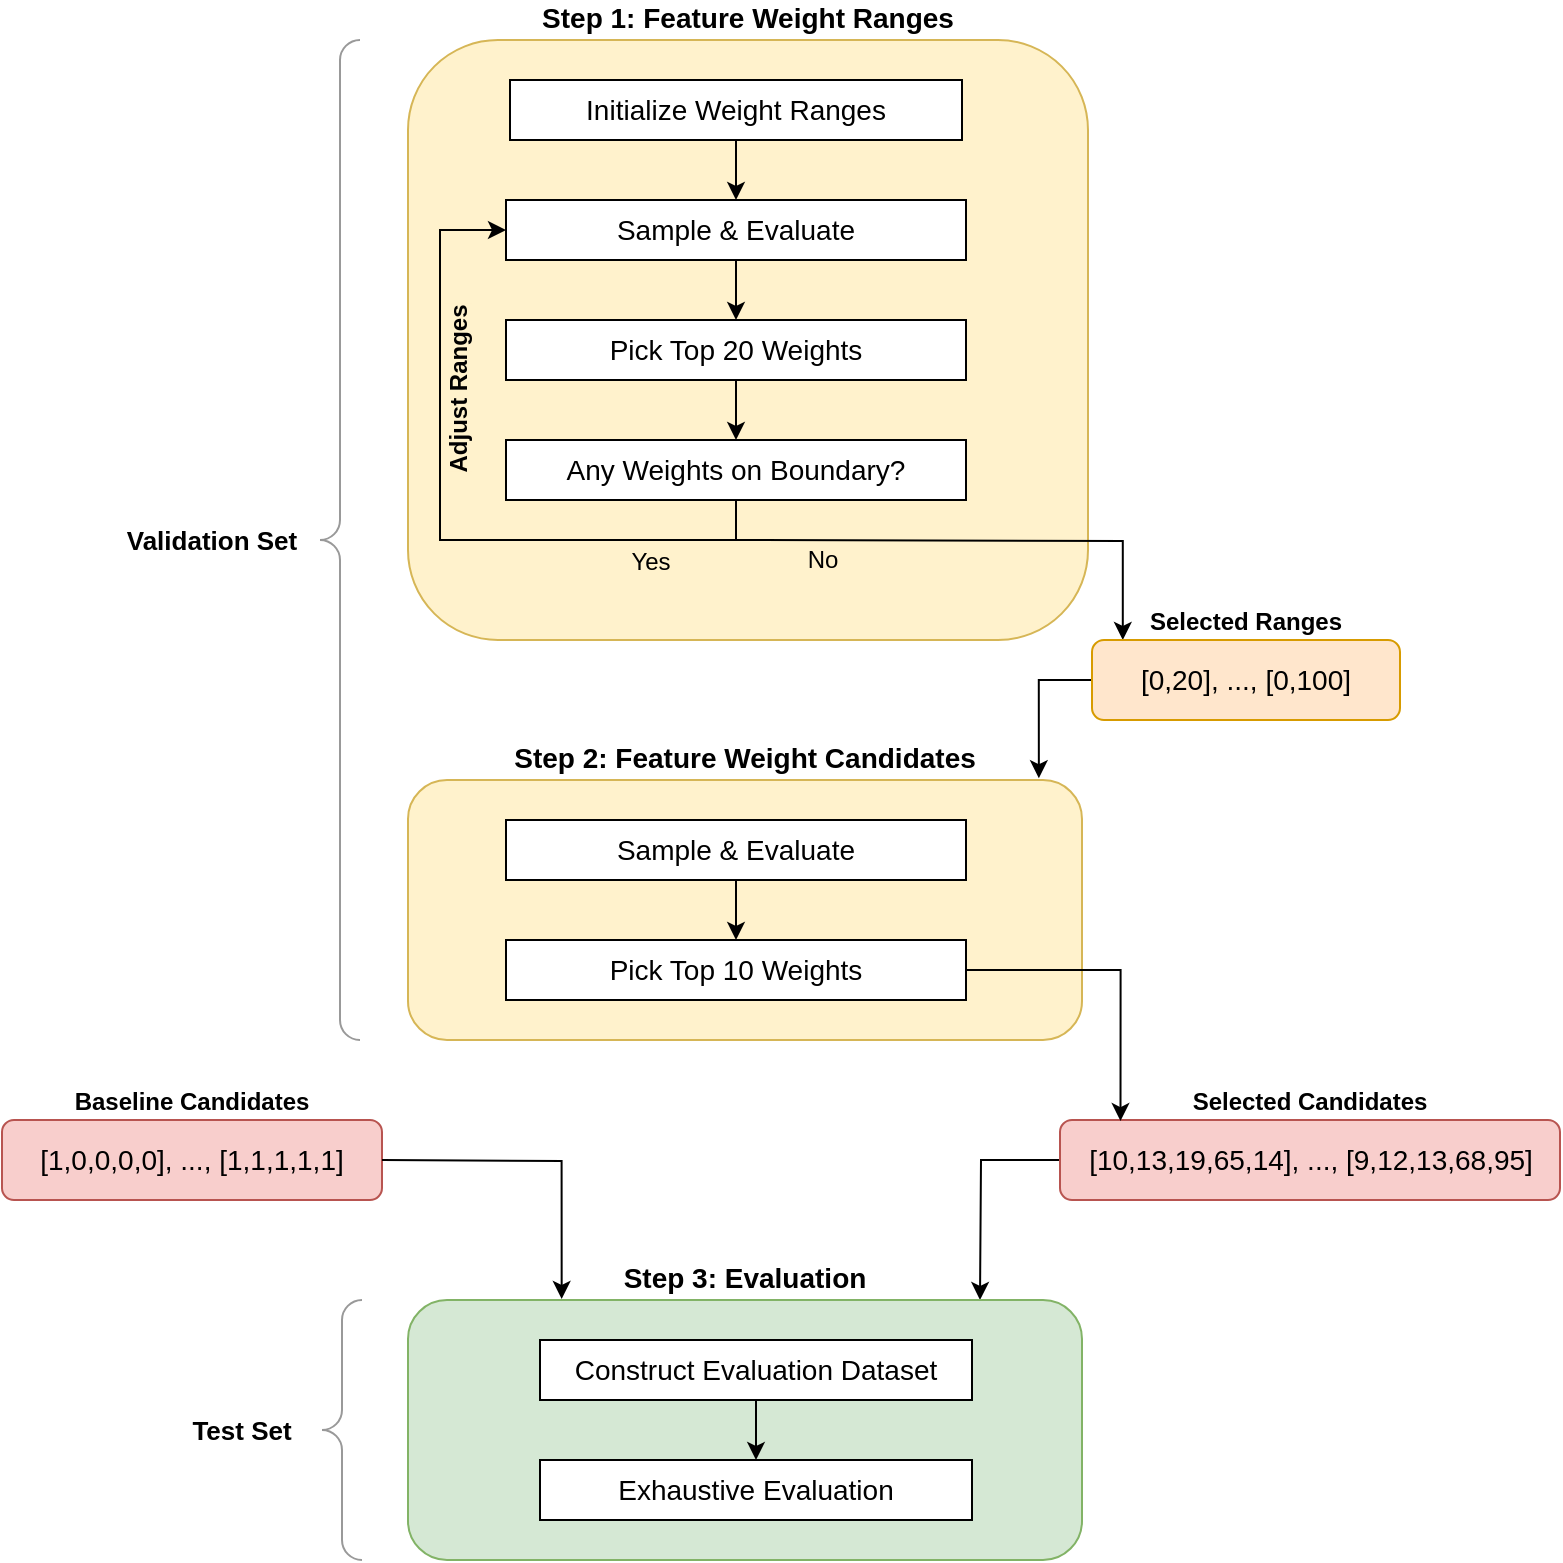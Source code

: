 <mxfile version="21.7.5" type="device">
  <diagram name="Page-1" id="AkBH5rWUtdGwlVYRP-Na">
    <mxGraphModel dx="1026" dy="743" grid="1" gridSize="10" guides="1" tooltips="1" connect="1" arrows="1" fold="1" page="1" pageScale="1" pageWidth="827" pageHeight="1169" math="0" shadow="0">
      <root>
        <mxCell id="0" />
        <mxCell id="1" parent="0" />
        <mxCell id="ihWQYlzwukCFDOgHnnIs-2" value="&lt;b&gt;&lt;font style=&quot;font-size: 14px;&quot;&gt;Step 1: Feature Weight Ranges&lt;/font&gt;&lt;/b&gt;" style="rounded=1;whiteSpace=wrap;html=1;labelPosition=center;verticalLabelPosition=top;align=center;verticalAlign=bottom;fillColor=#fff2cc;strokeColor=#d6b656;" parent="1" vertex="1">
          <mxGeometry x="244" y="40" width="340" height="300" as="geometry" />
        </mxCell>
        <mxCell id="BaJBtz9wntZjQThfsi36-2" style="edgeStyle=orthogonalEdgeStyle;rounded=0;orthogonalLoop=1;jettySize=auto;html=1;" parent="1" source="ihWQYlzwukCFDOgHnnIs-32" edge="1">
          <mxGeometry relative="1" as="geometry">
            <mxPoint x="530" y="670" as="targetPoint" />
          </mxGeometry>
        </mxCell>
        <mxCell id="ihWQYlzwukCFDOgHnnIs-32" value="&lt;b&gt;Selected Candidates&lt;/b&gt;" style="rounded=1;whiteSpace=wrap;html=1;labelPosition=center;verticalLabelPosition=top;align=center;verticalAlign=bottom;fillColor=#f8cecc;strokeColor=#b85450;" parent="1" vertex="1">
          <mxGeometry x="570" y="580" width="250" height="40" as="geometry" />
        </mxCell>
        <mxCell id="ihWQYlzwukCFDOgHnnIs-17" value="" style="edgeStyle=orthogonalEdgeStyle;rounded=0;orthogonalLoop=1;jettySize=auto;html=1;" parent="1" source="ihWQYlzwukCFDOgHnnIs-3" target="ihWQYlzwukCFDOgHnnIs-4" edge="1">
          <mxGeometry relative="1" as="geometry" />
        </mxCell>
        <mxCell id="ihWQYlzwukCFDOgHnnIs-3" value="&lt;font style=&quot;font-size: 14px;&quot;&gt;Initialize Weight Ranges&lt;/font&gt;" style="rounded=0;whiteSpace=wrap;html=1;" parent="1" vertex="1">
          <mxGeometry x="295" y="60" width="226" height="30" as="geometry" />
        </mxCell>
        <mxCell id="ihWQYlzwukCFDOgHnnIs-19" value="" style="edgeStyle=orthogonalEdgeStyle;rounded=0;orthogonalLoop=1;jettySize=auto;html=1;" parent="1" source="ihWQYlzwukCFDOgHnnIs-4" target="ihWQYlzwukCFDOgHnnIs-18" edge="1">
          <mxGeometry relative="1" as="geometry" />
        </mxCell>
        <mxCell id="ihWQYlzwukCFDOgHnnIs-4" value="&lt;font style=&quot;font-size: 14px;&quot;&gt;Sample &amp;amp; Evaluate&lt;/font&gt;" style="whiteSpace=wrap;html=1;rounded=0;" parent="1" vertex="1">
          <mxGeometry x="293" y="120" width="230" height="30" as="geometry" />
        </mxCell>
        <mxCell id="ihWQYlzwukCFDOgHnnIs-11" value="&lt;b&gt;&lt;font style=&quot;font-size: 14px;&quot;&gt;Step 2: Feature Weight Candidates&lt;/font&gt;&lt;/b&gt;" style="rounded=1;whiteSpace=wrap;html=1;labelPosition=center;verticalLabelPosition=top;align=center;verticalAlign=bottom;fillColor=#fff2cc;strokeColor=#d6b656;" parent="1" vertex="1">
          <mxGeometry x="244" y="410" width="337" height="130" as="geometry" />
        </mxCell>
        <mxCell id="ihWQYlzwukCFDOgHnnIs-14" value="&lt;b&gt;&lt;font style=&quot;font-size: 14px;&quot;&gt;Step 3: Evaluation&lt;/font&gt;&lt;/b&gt;" style="rounded=1;whiteSpace=wrap;html=1;labelPosition=center;verticalLabelPosition=top;align=center;verticalAlign=bottom;fillColor=#d5e8d4;strokeColor=#82b366;" parent="1" vertex="1">
          <mxGeometry x="244" y="670" width="337" height="130" as="geometry" />
        </mxCell>
        <mxCell id="ihWQYlzwukCFDOgHnnIs-27" value="" style="edgeStyle=orthogonalEdgeStyle;rounded=0;orthogonalLoop=1;jettySize=auto;html=1;" parent="1" source="ihWQYlzwukCFDOgHnnIs-15" target="ihWQYlzwukCFDOgHnnIs-16" edge="1">
          <mxGeometry relative="1" as="geometry" />
        </mxCell>
        <mxCell id="ihWQYlzwukCFDOgHnnIs-15" value="&lt;font style=&quot;font-size: 14px;&quot;&gt;Construct Evaluation Dataset&lt;/font&gt;" style="whiteSpace=wrap;html=1;rounded=0;" parent="1" vertex="1">
          <mxGeometry x="310" y="690" width="216" height="30" as="geometry" />
        </mxCell>
        <mxCell id="ihWQYlzwukCFDOgHnnIs-16" value="&lt;font style=&quot;font-size: 14px;&quot;&gt;Exhaustive Evaluation&lt;/font&gt;" style="whiteSpace=wrap;html=1;rounded=0;" parent="1" vertex="1">
          <mxGeometry x="310" y="750" width="216" height="30" as="geometry" />
        </mxCell>
        <mxCell id="ihWQYlzwukCFDOgHnnIs-21" value="" style="edgeStyle=orthogonalEdgeStyle;rounded=0;orthogonalLoop=1;jettySize=auto;html=1;" parent="1" source="ihWQYlzwukCFDOgHnnIs-18" target="ihWQYlzwukCFDOgHnnIs-20" edge="1">
          <mxGeometry relative="1" as="geometry" />
        </mxCell>
        <mxCell id="ihWQYlzwukCFDOgHnnIs-18" value="&lt;font style=&quot;font-size: 14px;&quot;&gt;Pick Top 20 Weights&lt;/font&gt;" style="whiteSpace=wrap;html=1;rounded=0;" parent="1" vertex="1">
          <mxGeometry x="293" y="180" width="230" height="30" as="geometry" />
        </mxCell>
        <mxCell id="ihWQYlzwukCFDOgHnnIs-23" style="edgeStyle=orthogonalEdgeStyle;rounded=0;orthogonalLoop=1;jettySize=auto;html=1;entryX=0;entryY=0.5;entryDx=0;entryDy=0;" parent="1" source="ihWQYlzwukCFDOgHnnIs-20" target="ihWQYlzwukCFDOgHnnIs-4" edge="1">
          <mxGeometry relative="1" as="geometry">
            <mxPoint x="524" y="135" as="targetPoint" />
            <Array as="points">
              <mxPoint x="408" y="290" />
              <mxPoint x="260" y="290" />
              <mxPoint x="260" y="135" />
            </Array>
          </mxGeometry>
        </mxCell>
        <mxCell id="ihWQYlzwukCFDOgHnnIs-40" value="&lt;font style=&quot;font-size: 12px;&quot;&gt;Yes&lt;/font&gt;" style="edgeLabel;html=1;align=center;verticalAlign=top;resizable=0;points=[];labelPosition=center;verticalLabelPosition=bottom;spacingLeft=-10;labelBackgroundColor=#FFF2CC;" parent="ihWQYlzwukCFDOgHnnIs-23" vertex="1" connectable="0">
          <mxGeometry x="-0.372" y="3" relative="1" as="geometry">
            <mxPoint x="54" y="-6" as="offset" />
          </mxGeometry>
        </mxCell>
        <mxCell id="ihWQYlzwukCFDOgHnnIs-44" value="&lt;font style=&quot;font-size: 12px;&quot;&gt;No&lt;/font&gt;" style="edgeLabel;html=1;align=center;verticalAlign=top;resizable=0;points=[];labelPosition=center;verticalLabelPosition=bottom;spacingLeft=-18;labelBackgroundColor=#FFF2CC;" parent="ihWQYlzwukCFDOgHnnIs-23" vertex="1" connectable="0">
          <mxGeometry x="-0.372" y="3" relative="1" as="geometry">
            <mxPoint x="144" y="-7" as="offset" />
          </mxGeometry>
        </mxCell>
        <mxCell id="1q1e2wgyP8cDe4v2qvdC-1" value="&lt;font style=&quot;font-size: 12px;&quot;&gt;&lt;b&gt;Adjust Ranges&lt;/b&gt;&lt;/font&gt;" style="edgeLabel;html=1;align=center;verticalAlign=top;resizable=0;points=[];labelPosition=center;verticalLabelPosition=bottom;spacingLeft=-10;labelBackgroundColor=#FFF2CC;rotation=270;" parent="ihWQYlzwukCFDOgHnnIs-23" vertex="1" connectable="0">
          <mxGeometry x="-0.372" y="3" relative="1" as="geometry">
            <mxPoint x="-61" y="-83" as="offset" />
          </mxGeometry>
        </mxCell>
        <mxCell id="ihWQYlzwukCFDOgHnnIs-39" value="" style="edgeStyle=orthogonalEdgeStyle;rounded=0;orthogonalLoop=1;jettySize=auto;html=1;entryX=0.1;entryY=0;entryDx=0;entryDy=0;entryPerimeter=0;" parent="1" target="2yFFmuJsb6fYRjsFtPrd-1" edge="1">
          <mxGeometry relative="1" as="geometry">
            <mxPoint x="408" y="320" as="targetPoint" />
            <mxPoint x="408" y="290" as="sourcePoint" />
          </mxGeometry>
        </mxCell>
        <mxCell id="ihWQYlzwukCFDOgHnnIs-26" value="" style="edgeStyle=orthogonalEdgeStyle;rounded=0;orthogonalLoop=1;jettySize=auto;html=1;" parent="1" source="ihWQYlzwukCFDOgHnnIs-24" target="ihWQYlzwukCFDOgHnnIs-25" edge="1">
          <mxGeometry relative="1" as="geometry" />
        </mxCell>
        <mxCell id="ihWQYlzwukCFDOgHnnIs-24" value="&lt;font style=&quot;font-size: 14px;&quot;&gt;Sample &amp;amp; Evaluate&lt;/font&gt;" style="whiteSpace=wrap;html=1;rounded=0;" parent="1" vertex="1">
          <mxGeometry x="293" y="430" width="230" height="30" as="geometry" />
        </mxCell>
        <mxCell id="ihWQYlzwukCFDOgHnnIs-45" style="edgeStyle=orthogonalEdgeStyle;rounded=0;orthogonalLoop=1;jettySize=auto;html=1;entryX=0.121;entryY=0.013;entryDx=0;entryDy=0;entryPerimeter=0;" parent="1" source="ihWQYlzwukCFDOgHnnIs-25" target="ihWQYlzwukCFDOgHnnIs-32" edge="1">
          <mxGeometry relative="1" as="geometry" />
        </mxCell>
        <mxCell id="ihWQYlzwukCFDOgHnnIs-25" value="&lt;font style=&quot;font-size: 14px;&quot;&gt;Pick Top 10 Weights&lt;/font&gt;" style="whiteSpace=wrap;html=1;rounded=0;" parent="1" vertex="1">
          <mxGeometry x="293" y="490" width="230" height="30" as="geometry" />
        </mxCell>
        <mxCell id="ihWQYlzwukCFDOgHnnIs-33" value="&lt;font style=&quot;font-size: 14px;&quot;&gt;[10,13,19,65,14], ..., [9,12,13,68,95]&lt;/font&gt;" style="text;html=1;strokeColor=none;fillColor=none;align=center;verticalAlign=middle;whiteSpace=wrap;rounded=0;" parent="1" vertex="1">
          <mxGeometry x="581" y="585" width="229" height="30" as="geometry" />
        </mxCell>
        <mxCell id="ihWQYlzwukCFDOgHnnIs-34" value="&lt;b&gt;Baseline Candidates&lt;/b&gt;" style="rounded=1;whiteSpace=wrap;html=1;labelPosition=center;verticalLabelPosition=top;align=center;verticalAlign=bottom;fillColor=#f8cecc;strokeColor=#b85450;" parent="1" vertex="1">
          <mxGeometry x="41" y="580" width="190" height="40" as="geometry" />
        </mxCell>
        <mxCell id="ihWQYlzwukCFDOgHnnIs-36" style="edgeStyle=orthogonalEdgeStyle;rounded=0;orthogonalLoop=1;jettySize=auto;html=1;entryX=0.228;entryY=-0.004;entryDx=0;entryDy=0;entryPerimeter=0;" parent="1" target="ihWQYlzwukCFDOgHnnIs-14" edge="1">
          <mxGeometry relative="1" as="geometry">
            <mxPoint x="231" y="600" as="sourcePoint" />
          </mxGeometry>
        </mxCell>
        <mxCell id="ihWQYlzwukCFDOgHnnIs-35" value="&lt;font style=&quot;font-size: 14px;&quot;&gt;[1,0,0,0,0], ..., [1,1,1,1,1]&lt;/font&gt;" style="text;html=1;strokeColor=none;fillColor=none;align=center;verticalAlign=middle;whiteSpace=wrap;rounded=0;" parent="1" vertex="1">
          <mxGeometry x="51" y="585" width="170" height="30" as="geometry" />
        </mxCell>
        <mxCell id="ihWQYlzwukCFDOgHnnIs-20" value="&lt;font style=&quot;font-size: 14px;&quot;&gt;Any Weights on Boundary?&lt;/font&gt;" style="whiteSpace=wrap;html=1;rounded=0;" parent="1" vertex="1">
          <mxGeometry x="293" y="240" width="230" height="30" as="geometry" />
        </mxCell>
        <mxCell id="ihWQYlzwukCFDOgHnnIs-46" value="" style="labelPosition=right;align=left;strokeWidth=1;shape=mxgraph.mockup.markup.curlyBrace;html=1;shadow=0;dashed=0;strokeColor=#999999;direction=north;fontStyle=1" parent="1" vertex="1">
          <mxGeometry x="200" y="40" width="20" height="500" as="geometry" />
        </mxCell>
        <mxCell id="ihWQYlzwukCFDOgHnnIs-47" value="" style="labelPosition=right;align=left;strokeWidth=1;shape=mxgraph.mockup.markup.curlyBrace;html=1;shadow=0;dashed=0;strokeColor=#999999;direction=north;fontStyle=1" parent="1" vertex="1">
          <mxGeometry x="201" y="670" width="20" height="130" as="geometry" />
        </mxCell>
        <mxCell id="ihWQYlzwukCFDOgHnnIs-48" value="&lt;b&gt;&lt;font style=&quot;font-size: 13px;&quot;&gt;Test Set&lt;/font&gt;&lt;/b&gt;" style="text;html=1;strokeColor=none;fillColor=none;align=center;verticalAlign=middle;whiteSpace=wrap;rounded=0;" parent="1" vertex="1">
          <mxGeometry x="131" y="720" width="60" height="30" as="geometry" />
        </mxCell>
        <mxCell id="ihWQYlzwukCFDOgHnnIs-49" value="&lt;b&gt;&lt;font style=&quot;font-size: 13px;&quot;&gt;Validation Set&lt;/font&gt;&lt;/b&gt;" style="text;html=1;strokeColor=none;fillColor=none;align=center;verticalAlign=middle;whiteSpace=wrap;rounded=0;" parent="1" vertex="1">
          <mxGeometry x="101" y="275" width="90" height="30" as="geometry" />
        </mxCell>
        <mxCell id="BaJBtz9wntZjQThfsi36-1" style="edgeStyle=orthogonalEdgeStyle;rounded=0;orthogonalLoop=1;jettySize=auto;html=1;entryX=0.936;entryY=-0.007;entryDx=0;entryDy=0;entryPerimeter=0;" parent="1" source="2yFFmuJsb6fYRjsFtPrd-1" target="ihWQYlzwukCFDOgHnnIs-11" edge="1">
          <mxGeometry relative="1" as="geometry" />
        </mxCell>
        <mxCell id="2yFFmuJsb6fYRjsFtPrd-1" value="&lt;b&gt;Selected Ranges&lt;/b&gt;" style="rounded=1;whiteSpace=wrap;html=1;labelPosition=center;verticalLabelPosition=top;align=center;verticalAlign=bottom;fillColor=#ffe6cc;strokeColor=#d79b00;" parent="1" vertex="1">
          <mxGeometry x="586" y="340" width="154" height="40" as="geometry" />
        </mxCell>
        <mxCell id="2yFFmuJsb6fYRjsFtPrd-2" value="&lt;font style=&quot;font-size: 14px;&quot;&gt;[0,20], ..., [0,100]&lt;/font&gt;" style="text;html=1;strokeColor=none;fillColor=none;align=center;verticalAlign=middle;whiteSpace=wrap;rounded=0;" parent="1" vertex="1">
          <mxGeometry x="594" y="345" width="138" height="30" as="geometry" />
        </mxCell>
      </root>
    </mxGraphModel>
  </diagram>
</mxfile>
